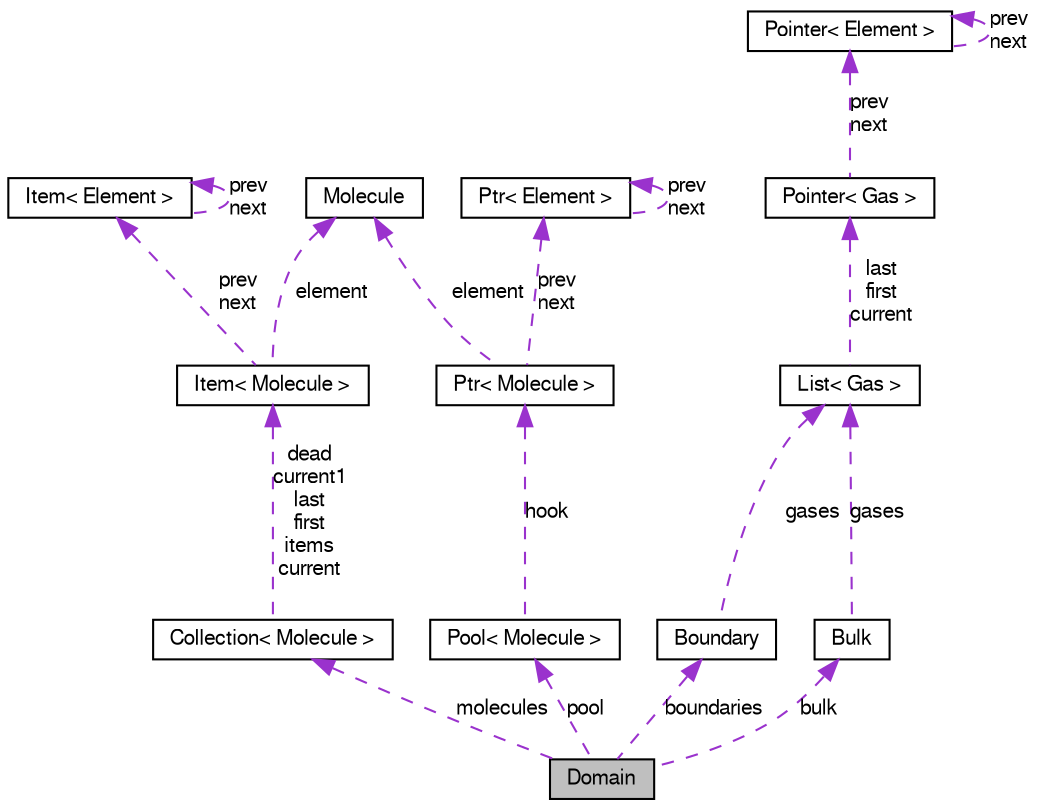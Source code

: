 digraph G
{
  edge [fontname="FreeSans",fontsize="10",labelfontname="FreeSans",labelfontsize="10"];
  node [fontname="FreeSans",fontsize="10",shape=record];
  Node1 [label="Domain",height=0.2,width=0.4,color="black", fillcolor="grey75", style="filled" fontcolor="black"];
  Node2 -> Node1 [dir=back,color="darkorchid3",fontsize="10",style="dashed",label="molecules",fontname="FreeSans"];
  Node2 [label="Collection\< Molecule \>",height=0.2,width=0.4,color="black", fillcolor="white", style="filled",URL="$classCollection.html"];
  Node3 -> Node2 [dir=back,color="darkorchid3",fontsize="10",style="dashed",label="dead\ncurrent1\nlast\nfirst\nitems\ncurrent",fontname="FreeSans"];
  Node3 [label="Item\< Molecule \>",height=0.2,width=0.4,color="black", fillcolor="white", style="filled",URL="$structItem.html"];
  Node4 -> Node3 [dir=back,color="darkorchid3",fontsize="10",style="dashed",label="prev\nnext",fontname="FreeSans"];
  Node4 [label="Item\< Element \>",height=0.2,width=0.4,color="black", fillcolor="white", style="filled",URL="$structItem.html"];
  Node4 -> Node4 [dir=back,color="darkorchid3",fontsize="10",style="dashed",label="prev\nnext",fontname="FreeSans"];
  Node5 -> Node3 [dir=back,color="darkorchid3",fontsize="10",style="dashed",label="element",fontname="FreeSans"];
  Node5 [label="Molecule",height=0.2,width=0.4,color="black", fillcolor="white", style="filled",URL="$classMolecule.html"];
  Node6 -> Node1 [dir=back,color="darkorchid3",fontsize="10",style="dashed",label="boundaries",fontname="FreeSans"];
  Node6 [label="Boundary",height=0.2,width=0.4,color="black", fillcolor="white", style="filled",URL="$structBoundary.html",tooltip="Domain Boundary Definition."];
  Node7 -> Node6 [dir=back,color="darkorchid3",fontsize="10",style="dashed",label="gases",fontname="FreeSans"];
  Node7 [label="List\< Gas \>",height=0.2,width=0.4,color="black", fillcolor="white", style="filled",URL="$classList.html"];
  Node8 -> Node7 [dir=back,color="darkorchid3",fontsize="10",style="dashed",label="last\nfirst\ncurrent",fontname="FreeSans"];
  Node8 [label="Pointer\< Gas \>",height=0.2,width=0.4,color="black", fillcolor="white", style="filled",URL="$structPointer.html"];
  Node9 -> Node8 [dir=back,color="darkorchid3",fontsize="10",style="dashed",label="prev\nnext",fontname="FreeSans"];
  Node9 [label="Pointer\< Element \>",height=0.2,width=0.4,color="black", fillcolor="white", style="filled",URL="$structPointer.html"];
  Node9 -> Node9 [dir=back,color="darkorchid3",fontsize="10",style="dashed",label="prev\nnext",fontname="FreeSans"];
  Node10 -> Node1 [dir=back,color="darkorchid3",fontsize="10",style="dashed",label="pool",fontname="FreeSans"];
  Node10 [label="Pool\< Molecule \>",height=0.2,width=0.4,color="black", fillcolor="white", style="filled",URL="$structPool.html"];
  Node11 -> Node10 [dir=back,color="darkorchid3",fontsize="10",style="dashed",label="hook",fontname="FreeSans"];
  Node11 [label="Ptr\< Molecule \>",height=0.2,width=0.4,color="black", fillcolor="white", style="filled",URL="$structPtr.html"];
  Node5 -> Node11 [dir=back,color="darkorchid3",fontsize="10",style="dashed",label="element",fontname="FreeSans"];
  Node12 -> Node11 [dir=back,color="darkorchid3",fontsize="10",style="dashed",label="prev\nnext",fontname="FreeSans"];
  Node12 [label="Ptr\< Element \>",height=0.2,width=0.4,color="black", fillcolor="white", style="filled",URL="$structPtr.html"];
  Node12 -> Node12 [dir=back,color="darkorchid3",fontsize="10",style="dashed",label="prev\nnext",fontname="FreeSans"];
  Node13 -> Node1 [dir=back,color="darkorchid3",fontsize="10",style="dashed",label="bulk",fontname="FreeSans"];
  Node13 [label="Bulk",height=0.2,width=0.4,color="black", fillcolor="white", style="filled",URL="$classBulk.html",tooltip="Domain Bulk Properties."];
  Node7 -> Node13 [dir=back,color="darkorchid3",fontsize="10",style="dashed",label="gases",fontname="FreeSans"];
}

